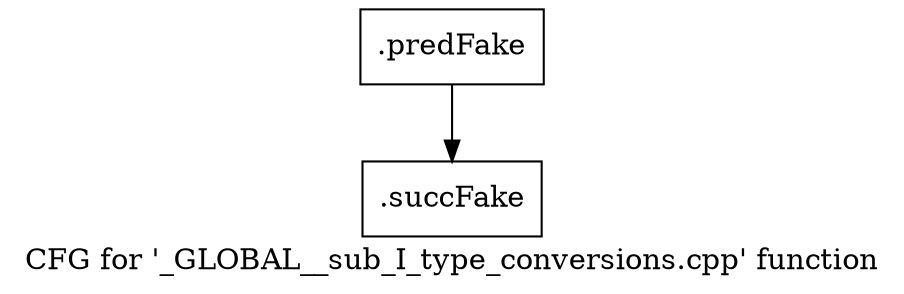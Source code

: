 digraph "CFG for '_GLOBAL__sub_I_type_conversions.cpp' function" {
	label="CFG for '_GLOBAL__sub_I_type_conversions.cpp' function";

	Node0x58afbb0 [shape=record,filename="../../../type_conversions.cpp",linenumber="0",label="{.predFake}"];
	Node0x58afbb0 -> Node0x50910d0[ callList="" memoryops="" filename="../../../type_conversions.cpp" execusionnum="0"];
	Node0x50910d0 [shape=record,filename="",linenumber="",label="{.succFake}"];
}
